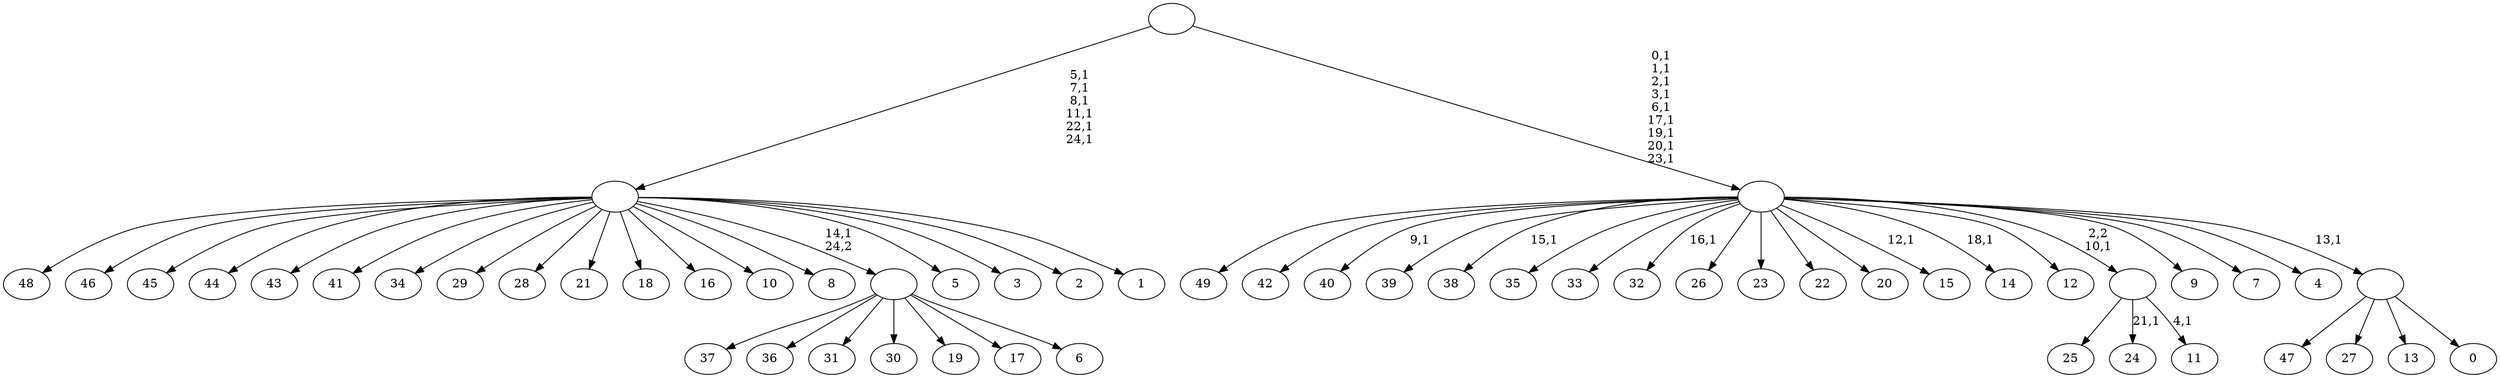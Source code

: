 digraph T {
	75 [label="49"]
	74 [label="48"]
	73 [label="47"]
	72 [label="46"]
	71 [label="45"]
	70 [label="44"]
	69 [label="43"]
	68 [label="42"]
	67 [label="41"]
	66 [label="40"]
	64 [label="39"]
	63 [label="38"]
	61 [label="37"]
	60 [label="36"]
	59 [label="35"]
	58 [label="34"]
	57 [label="33"]
	56 [label="32"]
	54 [label="31"]
	53 [label="30"]
	52 [label="29"]
	51 [label="28"]
	50 [label="27"]
	49 [label="26"]
	48 [label="25"]
	47 [label="24"]
	45 [label="23"]
	44 [label="22"]
	43 [label="21"]
	42 [label="20"]
	41 [label="19"]
	40 [label="18"]
	39 [label="17"]
	38 [label="16"]
	37 [label="15"]
	35 [label="14"]
	33 [label="13"]
	32 [label="12"]
	31 [label="11"]
	29 [label=""]
	28 [label="10"]
	27 [label="9"]
	26 [label="8"]
	25 [label="7"]
	24 [label="6"]
	23 [label=""]
	22 [label="5"]
	21 [label="4"]
	20 [label="3"]
	19 [label="2"]
	18 [label="1"]
	17 [label=""]
	11 [label="0"]
	10 [label=""]
	9 [label=""]
	0 [label=""]
	29 -> 31 [label="4,1"]
	29 -> 47 [label="21,1"]
	29 -> 48 [label=""]
	23 -> 61 [label=""]
	23 -> 60 [label=""]
	23 -> 54 [label=""]
	23 -> 53 [label=""]
	23 -> 41 [label=""]
	23 -> 39 [label=""]
	23 -> 24 [label=""]
	17 -> 74 [label=""]
	17 -> 72 [label=""]
	17 -> 71 [label=""]
	17 -> 70 [label=""]
	17 -> 69 [label=""]
	17 -> 67 [label=""]
	17 -> 58 [label=""]
	17 -> 52 [label=""]
	17 -> 51 [label=""]
	17 -> 43 [label=""]
	17 -> 40 [label=""]
	17 -> 38 [label=""]
	17 -> 28 [label=""]
	17 -> 26 [label=""]
	17 -> 23 [label="14,1\n24,2"]
	17 -> 22 [label=""]
	17 -> 20 [label=""]
	17 -> 19 [label=""]
	17 -> 18 [label=""]
	10 -> 73 [label=""]
	10 -> 50 [label=""]
	10 -> 33 [label=""]
	10 -> 11 [label=""]
	9 -> 35 [label="18,1"]
	9 -> 37 [label="12,1"]
	9 -> 56 [label="16,1"]
	9 -> 63 [label="15,1"]
	9 -> 66 [label="9,1"]
	9 -> 75 [label=""]
	9 -> 68 [label=""]
	9 -> 64 [label=""]
	9 -> 59 [label=""]
	9 -> 57 [label=""]
	9 -> 49 [label=""]
	9 -> 45 [label=""]
	9 -> 44 [label=""]
	9 -> 42 [label=""]
	9 -> 32 [label=""]
	9 -> 29 [label="2,2\n10,1"]
	9 -> 27 [label=""]
	9 -> 25 [label=""]
	9 -> 21 [label=""]
	9 -> 10 [label="13,1"]
	0 -> 9 [label="0,1\n1,1\n2,1\n3,1\n6,1\n17,1\n19,1\n20,1\n23,1"]
	0 -> 17 [label="5,1\n7,1\n8,1\n11,1\n22,1\n24,1"]
}
